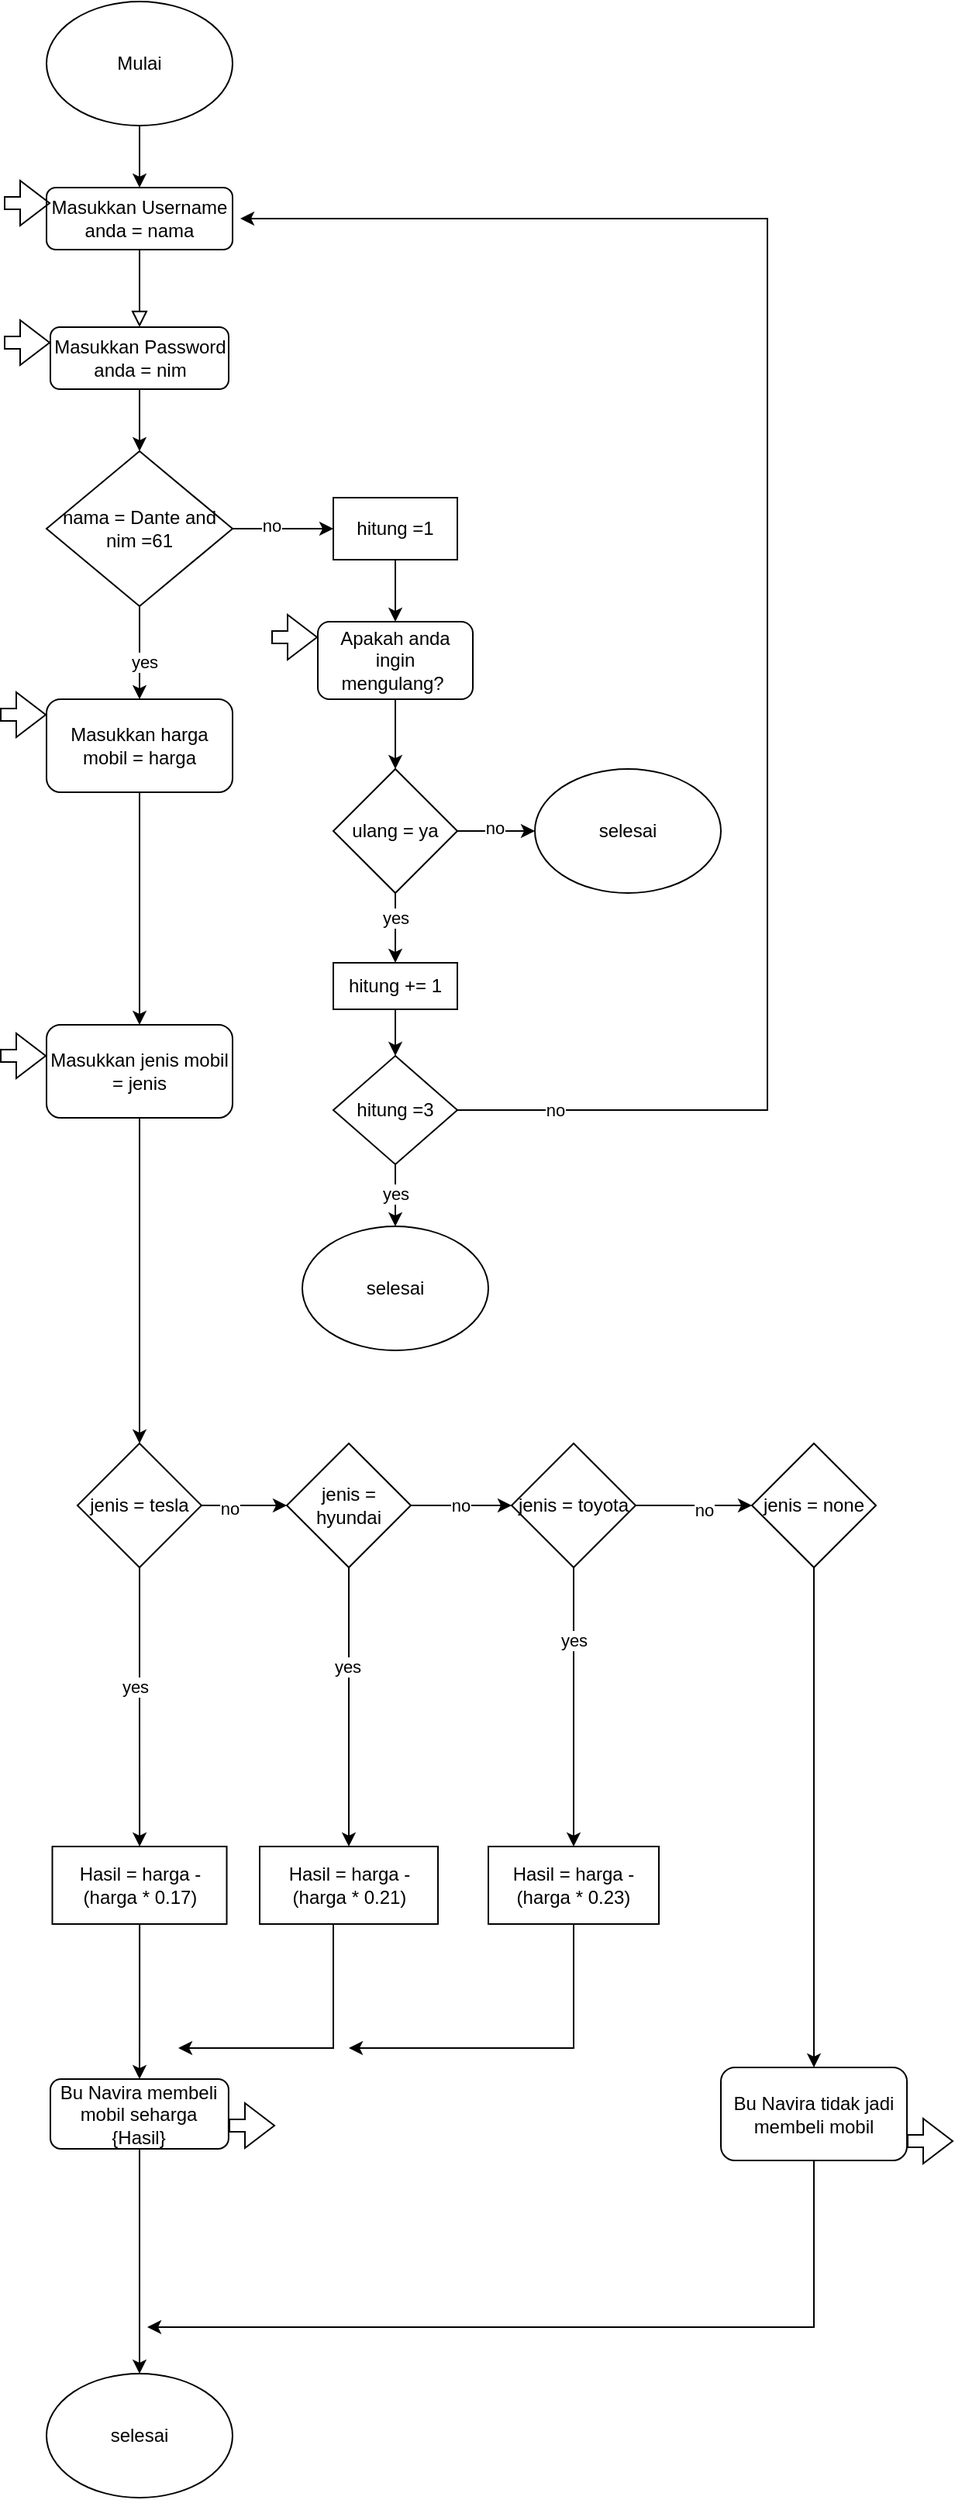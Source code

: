 <mxfile version="24.7.16">
  <diagram id="C5RBs43oDa-KdzZeNtuy" name="Page-1">
    <mxGraphModel dx="2664" dy="936" grid="1" gridSize="10" guides="1" tooltips="1" connect="1" arrows="1" fold="1" page="1" pageScale="1" pageWidth="827" pageHeight="1169" math="0" shadow="0">
      <root>
        <mxCell id="WIyWlLk6GJQsqaUBKTNV-0" />
        <mxCell id="WIyWlLk6GJQsqaUBKTNV-1" parent="WIyWlLk6GJQsqaUBKTNV-0" />
        <mxCell id="WIyWlLk6GJQsqaUBKTNV-2" value="" style="rounded=0;html=1;jettySize=auto;orthogonalLoop=1;fontSize=11;endArrow=block;endFill=0;endSize=8;strokeWidth=1;shadow=0;labelBackgroundColor=none;edgeStyle=orthogonalEdgeStyle;" parent="WIyWlLk6GJQsqaUBKTNV-1" source="WIyWlLk6GJQsqaUBKTNV-3" target="bIxAuGzw7YErUQ6G2oki-10" edge="1">
          <mxGeometry relative="1" as="geometry">
            <mxPoint x="220" y="200" as="targetPoint" />
          </mxGeometry>
        </mxCell>
        <mxCell id="WIyWlLk6GJQsqaUBKTNV-3" value="Masukkan Username anda = nama" style="rounded=1;whiteSpace=wrap;html=1;fontSize=12;glass=0;strokeWidth=1;shadow=0;" parent="WIyWlLk6GJQsqaUBKTNV-1" vertex="1">
          <mxGeometry x="155" y="130" width="120" height="40" as="geometry" />
        </mxCell>
        <mxCell id="bIxAuGzw7YErUQ6G2oki-7" value="" style="rounded=0;html=1;jettySize=auto;orthogonalLoop=1;fontSize=11;endArrow=block;endFill=0;endSize=8;strokeWidth=1;shadow=0;labelBackgroundColor=none;edgeStyle=orthogonalEdgeStyle;" edge="1" parent="WIyWlLk6GJQsqaUBKTNV-1">
          <mxGeometry y="20" relative="1" as="geometry">
            <mxPoint as="offset" />
            <mxPoint x="220" y="250" as="sourcePoint" />
            <mxPoint x="220" y="250" as="targetPoint" />
          </mxGeometry>
        </mxCell>
        <mxCell id="bIxAuGzw7YErUQ6G2oki-18" value="" style="edgeStyle=orthogonalEdgeStyle;rounded=0;orthogonalLoop=1;jettySize=auto;html=1;" edge="1" parent="WIyWlLk6GJQsqaUBKTNV-1" source="bIxAuGzw7YErUQ6G2oki-10" target="bIxAuGzw7YErUQ6G2oki-19">
          <mxGeometry relative="1" as="geometry">
            <mxPoint x="220" y="260" as="targetPoint" />
          </mxGeometry>
        </mxCell>
        <mxCell id="bIxAuGzw7YErUQ6G2oki-10" value="Masukkan Password anda = nim" style="rounded=1;whiteSpace=wrap;html=1;" vertex="1" parent="WIyWlLk6GJQsqaUBKTNV-1">
          <mxGeometry x="157.5" y="220" width="115" height="40" as="geometry" />
        </mxCell>
        <mxCell id="bIxAuGzw7YErUQ6G2oki-12" value="" style="shape=flexArrow;endArrow=classic;html=1;rounded=0;width=8;endSize=6;" edge="1" parent="WIyWlLk6GJQsqaUBKTNV-1">
          <mxGeometry width="50" height="50" relative="1" as="geometry">
            <mxPoint x="127.5" y="140" as="sourcePoint" />
            <mxPoint x="157.5" y="140" as="targetPoint" />
          </mxGeometry>
        </mxCell>
        <mxCell id="bIxAuGzw7YErUQ6G2oki-13" value="" style="shape=flexArrow;endArrow=classic;html=1;rounded=0;width=8;endSize=6;" edge="1" parent="WIyWlLk6GJQsqaUBKTNV-1">
          <mxGeometry width="50" height="50" relative="1" as="geometry">
            <mxPoint x="127.5" y="230" as="sourcePoint" />
            <mxPoint x="157.5" y="230" as="targetPoint" />
          </mxGeometry>
        </mxCell>
        <mxCell id="bIxAuGzw7YErUQ6G2oki-25" value="" style="edgeStyle=orthogonalEdgeStyle;rounded=0;orthogonalLoop=1;jettySize=auto;html=1;" edge="1" parent="WIyWlLk6GJQsqaUBKTNV-1" source="bIxAuGzw7YErUQ6G2oki-19">
          <mxGeometry relative="1" as="geometry">
            <mxPoint x="215" y="460" as="targetPoint" />
          </mxGeometry>
        </mxCell>
        <mxCell id="bIxAuGzw7YErUQ6G2oki-26" value="yes" style="edgeLabel;html=1;align=center;verticalAlign=middle;resizable=0;points=[];" vertex="1" connectable="0" parent="bIxAuGzw7YErUQ6G2oki-25">
          <mxGeometry x="0.193" y="2" relative="1" as="geometry">
            <mxPoint as="offset" />
          </mxGeometry>
        </mxCell>
        <mxCell id="mBWyk7GRFC5PoHfgAshy-56" value="" style="edgeStyle=orthogonalEdgeStyle;rounded=0;orthogonalLoop=1;jettySize=auto;html=1;" edge="1" parent="WIyWlLk6GJQsqaUBKTNV-1" source="bIxAuGzw7YErUQ6G2oki-19" target="mBWyk7GRFC5PoHfgAshy-98">
          <mxGeometry relative="1" as="geometry">
            <mxPoint x="338.5" y="350" as="targetPoint" />
          </mxGeometry>
        </mxCell>
        <mxCell id="mBWyk7GRFC5PoHfgAshy-57" value="no" style="edgeLabel;html=1;align=center;verticalAlign=middle;resizable=0;points=[];" vertex="1" connectable="0" parent="mBWyk7GRFC5PoHfgAshy-56">
          <mxGeometry x="-0.244" y="2" relative="1" as="geometry">
            <mxPoint as="offset" />
          </mxGeometry>
        </mxCell>
        <mxCell id="bIxAuGzw7YErUQ6G2oki-19" value="nama = Dante and nim =61" style="rhombus;whiteSpace=wrap;html=1;" vertex="1" parent="WIyWlLk6GJQsqaUBKTNV-1">
          <mxGeometry x="155" y="300" width="120" height="100" as="geometry" />
        </mxCell>
        <mxCell id="bIxAuGzw7YErUQ6G2oki-21" value="" style="edgeStyle=orthogonalEdgeStyle;rounded=0;orthogonalLoop=1;jettySize=auto;html=1;" edge="1" parent="WIyWlLk6GJQsqaUBKTNV-1" source="bIxAuGzw7YErUQ6G2oki-20" target="WIyWlLk6GJQsqaUBKTNV-3">
          <mxGeometry relative="1" as="geometry" />
        </mxCell>
        <mxCell id="bIxAuGzw7YErUQ6G2oki-20" value="Mulai" style="ellipse;whiteSpace=wrap;html=1;" vertex="1" parent="WIyWlLk6GJQsqaUBKTNV-1">
          <mxGeometry x="155" y="10" width="120" height="80" as="geometry" />
        </mxCell>
        <mxCell id="bIxAuGzw7YErUQ6G2oki-31" value="" style="edgeStyle=orthogonalEdgeStyle;rounded=0;orthogonalLoop=1;jettySize=auto;html=1;" edge="1" parent="WIyWlLk6GJQsqaUBKTNV-1" source="bIxAuGzw7YErUQ6G2oki-28" target="mBWyk7GRFC5PoHfgAshy-4">
          <mxGeometry relative="1" as="geometry">
            <mxPoint x="215" y="630" as="targetPoint" />
          </mxGeometry>
        </mxCell>
        <mxCell id="bIxAuGzw7YErUQ6G2oki-28" value="Masukkan harga mobil = harga" style="rounded=1;whiteSpace=wrap;html=1;" vertex="1" parent="WIyWlLk6GJQsqaUBKTNV-1">
          <mxGeometry x="155" y="460" width="120" height="60" as="geometry" />
        </mxCell>
        <mxCell id="mBWyk7GRFC5PoHfgAshy-14" value="" style="edgeStyle=orthogonalEdgeStyle;rounded=0;orthogonalLoop=1;jettySize=auto;html=1;" edge="1" parent="WIyWlLk6GJQsqaUBKTNV-1" source="mBWyk7GRFC5PoHfgAshy-4" target="mBWyk7GRFC5PoHfgAshy-15">
          <mxGeometry relative="1" as="geometry">
            <mxPoint x="218" y="660" as="targetPoint" />
          </mxGeometry>
        </mxCell>
        <mxCell id="mBWyk7GRFC5PoHfgAshy-4" value="Masukkan jenis mobil = jenis" style="rounded=1;whiteSpace=wrap;html=1;" vertex="1" parent="WIyWlLk6GJQsqaUBKTNV-1">
          <mxGeometry x="155" y="670" width="120" height="60" as="geometry" />
        </mxCell>
        <mxCell id="mBWyk7GRFC5PoHfgAshy-5" value="" style="shape=flexArrow;endArrow=classic;html=1;rounded=0;width=8;endSize=6;" edge="1" parent="WIyWlLk6GJQsqaUBKTNV-1">
          <mxGeometry width="50" height="50" relative="1" as="geometry">
            <mxPoint x="125" y="470" as="sourcePoint" />
            <mxPoint x="155" y="470" as="targetPoint" />
          </mxGeometry>
        </mxCell>
        <mxCell id="mBWyk7GRFC5PoHfgAshy-6" value="" style="shape=flexArrow;endArrow=classic;html=1;rounded=0;width=8;endSize=6;" edge="1" parent="WIyWlLk6GJQsqaUBKTNV-1">
          <mxGeometry width="50" height="50" relative="1" as="geometry">
            <mxPoint x="125" y="690" as="sourcePoint" />
            <mxPoint x="155" y="690" as="targetPoint" />
          </mxGeometry>
        </mxCell>
        <mxCell id="mBWyk7GRFC5PoHfgAshy-17" value="" style="edgeStyle=orthogonalEdgeStyle;rounded=0;orthogonalLoop=1;jettySize=auto;html=1;" edge="1" parent="WIyWlLk6GJQsqaUBKTNV-1" source="mBWyk7GRFC5PoHfgAshy-15" target="mBWyk7GRFC5PoHfgAshy-18">
          <mxGeometry relative="1" as="geometry">
            <mxPoint x="217.5" y="810" as="targetPoint" />
          </mxGeometry>
        </mxCell>
        <mxCell id="mBWyk7GRFC5PoHfgAshy-24" value="yes" style="edgeLabel;html=1;align=center;verticalAlign=middle;resizable=0;points=[];" vertex="1" connectable="0" parent="mBWyk7GRFC5PoHfgAshy-17">
          <mxGeometry x="-0.149" y="-3" relative="1" as="geometry">
            <mxPoint as="offset" />
          </mxGeometry>
        </mxCell>
        <mxCell id="mBWyk7GRFC5PoHfgAshy-29" value="" style="edgeStyle=orthogonalEdgeStyle;rounded=0;orthogonalLoop=1;jettySize=auto;html=1;" edge="1" parent="WIyWlLk6GJQsqaUBKTNV-1" source="mBWyk7GRFC5PoHfgAshy-15" target="mBWyk7GRFC5PoHfgAshy-31">
          <mxGeometry relative="1" as="geometry">
            <mxPoint x="335" y="690" as="targetPoint" />
          </mxGeometry>
        </mxCell>
        <mxCell id="mBWyk7GRFC5PoHfgAshy-30" value="no" style="edgeLabel;html=1;align=center;verticalAlign=middle;resizable=0;points=[];" vertex="1" connectable="0" parent="mBWyk7GRFC5PoHfgAshy-29">
          <mxGeometry x="-0.352" y="-2" relative="1" as="geometry">
            <mxPoint as="offset" />
          </mxGeometry>
        </mxCell>
        <mxCell id="mBWyk7GRFC5PoHfgAshy-15" value="jenis = tesla" style="rhombus;whiteSpace=wrap;html=1;" vertex="1" parent="WIyWlLk6GJQsqaUBKTNV-1">
          <mxGeometry x="174.97" y="940" width="80" height="80" as="geometry" />
        </mxCell>
        <mxCell id="mBWyk7GRFC5PoHfgAshy-20" value="" style="edgeStyle=orthogonalEdgeStyle;rounded=0;orthogonalLoop=1;jettySize=auto;html=1;" edge="1" parent="WIyWlLk6GJQsqaUBKTNV-1" source="mBWyk7GRFC5PoHfgAshy-18" target="mBWyk7GRFC5PoHfgAshy-22">
          <mxGeometry relative="1" as="geometry">
            <mxPoint x="215.048" y="895" as="targetPoint" />
          </mxGeometry>
        </mxCell>
        <mxCell id="mBWyk7GRFC5PoHfgAshy-18" value="Hasil = harga - (harga * 0.17)" style="rounded=0;whiteSpace=wrap;html=1;" vertex="1" parent="WIyWlLk6GJQsqaUBKTNV-1">
          <mxGeometry x="158.75" y="1200" width="112.5" height="50" as="geometry" />
        </mxCell>
        <mxCell id="mBWyk7GRFC5PoHfgAshy-26" value="" style="edgeStyle=orthogonalEdgeStyle;rounded=0;orthogonalLoop=1;jettySize=auto;html=1;" edge="1" parent="WIyWlLk6GJQsqaUBKTNV-1" source="mBWyk7GRFC5PoHfgAshy-22" target="mBWyk7GRFC5PoHfgAshy-27">
          <mxGeometry relative="1" as="geometry">
            <mxPoint x="214.975" y="982.5" as="targetPoint" />
          </mxGeometry>
        </mxCell>
        <mxCell id="mBWyk7GRFC5PoHfgAshy-22" value="Bu Navira membeli mobil seharga {Hasil}" style="rounded=1;whiteSpace=wrap;html=1;" vertex="1" parent="WIyWlLk6GJQsqaUBKTNV-1">
          <mxGeometry x="157.5" y="1350" width="114.95" height="45" as="geometry" />
        </mxCell>
        <mxCell id="mBWyk7GRFC5PoHfgAshy-23" value="" style="shape=flexArrow;endArrow=classic;html=1;rounded=0;width=8;endSize=6;" edge="1" parent="WIyWlLk6GJQsqaUBKTNV-1">
          <mxGeometry width="50" height="50" relative="1" as="geometry">
            <mxPoint x="272.5" y="1380" as="sourcePoint" />
            <mxPoint x="302.5" y="1380" as="targetPoint" />
          </mxGeometry>
        </mxCell>
        <mxCell id="mBWyk7GRFC5PoHfgAshy-27" value="selesai" style="ellipse;whiteSpace=wrap;html=1;" vertex="1" parent="WIyWlLk6GJQsqaUBKTNV-1">
          <mxGeometry x="154.995" y="1540" width="120" height="80" as="geometry" />
        </mxCell>
        <mxCell id="mBWyk7GRFC5PoHfgAshy-33" value="" style="edgeStyle=orthogonalEdgeStyle;rounded=0;orthogonalLoop=1;jettySize=auto;html=1;" edge="1" parent="WIyWlLk6GJQsqaUBKTNV-1" source="mBWyk7GRFC5PoHfgAshy-31" target="mBWyk7GRFC5PoHfgAshy-34">
          <mxGeometry relative="1" as="geometry">
            <mxPoint x="335" y="820" as="targetPoint" />
          </mxGeometry>
        </mxCell>
        <mxCell id="mBWyk7GRFC5PoHfgAshy-47" value="yes" style="edgeLabel;html=1;align=center;verticalAlign=middle;resizable=0;points=[];" vertex="1" connectable="0" parent="mBWyk7GRFC5PoHfgAshy-33">
          <mxGeometry x="-0.29" y="-1" relative="1" as="geometry">
            <mxPoint as="offset" />
          </mxGeometry>
        </mxCell>
        <mxCell id="mBWyk7GRFC5PoHfgAshy-44" value="" style="edgeStyle=orthogonalEdgeStyle;rounded=0;orthogonalLoop=1;jettySize=auto;html=1;" edge="1" parent="WIyWlLk6GJQsqaUBKTNV-1" source="mBWyk7GRFC5PoHfgAshy-31" target="mBWyk7GRFC5PoHfgAshy-46">
          <mxGeometry relative="1" as="geometry">
            <mxPoint x="450" y="690" as="targetPoint" />
          </mxGeometry>
        </mxCell>
        <mxCell id="mBWyk7GRFC5PoHfgAshy-48" value="no" style="edgeLabel;html=1;align=center;verticalAlign=middle;resizable=0;points=[];" vertex="1" connectable="0" parent="mBWyk7GRFC5PoHfgAshy-44">
          <mxGeometry x="0.13" y="3" relative="1" as="geometry">
            <mxPoint x="-5" y="3" as="offset" />
          </mxGeometry>
        </mxCell>
        <mxCell id="mBWyk7GRFC5PoHfgAshy-31" value="jenis = hyundai" style="rhombus;whiteSpace=wrap;html=1;" vertex="1" parent="WIyWlLk6GJQsqaUBKTNV-1">
          <mxGeometry x="310" y="940" width="80" height="80" as="geometry" />
        </mxCell>
        <mxCell id="mBWyk7GRFC5PoHfgAshy-124" style="edgeStyle=orthogonalEdgeStyle;rounded=0;orthogonalLoop=1;jettySize=auto;html=1;exitX=0.5;exitY=1;exitDx=0;exitDy=0;" edge="1" parent="WIyWlLk6GJQsqaUBKTNV-1" source="mBWyk7GRFC5PoHfgAshy-34">
          <mxGeometry relative="1" as="geometry">
            <mxPoint x="240" y="1330" as="targetPoint" />
            <Array as="points">
              <mxPoint x="340" y="1250" />
              <mxPoint x="340" y="1330" />
            </Array>
          </mxGeometry>
        </mxCell>
        <mxCell id="mBWyk7GRFC5PoHfgAshy-34" value="Hasil = harga - (harga * 0.21)" style="rounded=0;whiteSpace=wrap;html=1;" vertex="1" parent="WIyWlLk6GJQsqaUBKTNV-1">
          <mxGeometry x="292.5" y="1200" width="115" height="50" as="geometry" />
        </mxCell>
        <mxCell id="mBWyk7GRFC5PoHfgAshy-50" value="" style="edgeStyle=orthogonalEdgeStyle;rounded=0;orthogonalLoop=1;jettySize=auto;html=1;" edge="1" parent="WIyWlLk6GJQsqaUBKTNV-1" source="mBWyk7GRFC5PoHfgAshy-46" target="mBWyk7GRFC5PoHfgAshy-51">
          <mxGeometry relative="1" as="geometry">
            <mxPoint x="450" y="810" as="targetPoint" />
          </mxGeometry>
        </mxCell>
        <mxCell id="mBWyk7GRFC5PoHfgAshy-54" value="yes" style="edgeLabel;html=1;align=center;verticalAlign=middle;resizable=0;points=[];" vertex="1" connectable="0" parent="mBWyk7GRFC5PoHfgAshy-50">
          <mxGeometry x="-0.61" relative="1" as="geometry">
            <mxPoint y="12" as="offset" />
          </mxGeometry>
        </mxCell>
        <mxCell id="mBWyk7GRFC5PoHfgAshy-126" value="" style="edgeStyle=orthogonalEdgeStyle;rounded=0;orthogonalLoop=1;jettySize=auto;html=1;" edge="1" parent="WIyWlLk6GJQsqaUBKTNV-1" source="mBWyk7GRFC5PoHfgAshy-46" target="mBWyk7GRFC5PoHfgAshy-127">
          <mxGeometry relative="1" as="geometry">
            <mxPoint x="615" y="980" as="targetPoint" />
          </mxGeometry>
        </mxCell>
        <mxCell id="mBWyk7GRFC5PoHfgAshy-128" value="no" style="edgeLabel;html=1;align=center;verticalAlign=middle;resizable=0;points=[];" vertex="1" connectable="0" parent="mBWyk7GRFC5PoHfgAshy-126">
          <mxGeometry x="0.179" y="-3" relative="1" as="geometry">
            <mxPoint as="offset" />
          </mxGeometry>
        </mxCell>
        <mxCell id="mBWyk7GRFC5PoHfgAshy-46" value="jenis = toyota" style="rhombus;whiteSpace=wrap;html=1;" vertex="1" parent="WIyWlLk6GJQsqaUBKTNV-1">
          <mxGeometry x="455" y="940" width="80" height="80" as="geometry" />
        </mxCell>
        <mxCell id="mBWyk7GRFC5PoHfgAshy-113" style="edgeStyle=orthogonalEdgeStyle;rounded=0;orthogonalLoop=1;jettySize=auto;html=1;exitX=0.5;exitY=1;exitDx=0;exitDy=0;" edge="1" parent="WIyWlLk6GJQsqaUBKTNV-1" source="mBWyk7GRFC5PoHfgAshy-51">
          <mxGeometry relative="1" as="geometry">
            <mxPoint x="350" y="1330" as="targetPoint" />
            <Array as="points">
              <mxPoint x="495" y="1330" />
            </Array>
          </mxGeometry>
        </mxCell>
        <mxCell id="mBWyk7GRFC5PoHfgAshy-51" value="Hasil = harga - (harga * 0.23)" style="rounded=0;whiteSpace=wrap;html=1;" vertex="1" parent="WIyWlLk6GJQsqaUBKTNV-1">
          <mxGeometry x="440" y="1200" width="110" height="50" as="geometry" />
        </mxCell>
        <mxCell id="mBWyk7GRFC5PoHfgAshy-100" value="" style="edgeStyle=orthogonalEdgeStyle;rounded=0;orthogonalLoop=1;jettySize=auto;html=1;" edge="1" parent="WIyWlLk6GJQsqaUBKTNV-1" source="mBWyk7GRFC5PoHfgAshy-98" target="mBWyk7GRFC5PoHfgAshy-102">
          <mxGeometry relative="1" as="geometry">
            <mxPoint x="380" y="440" as="targetPoint" />
          </mxGeometry>
        </mxCell>
        <mxCell id="mBWyk7GRFC5PoHfgAshy-98" value="hitung =1" style="rounded=0;whiteSpace=wrap;html=1;" vertex="1" parent="WIyWlLk6GJQsqaUBKTNV-1">
          <mxGeometry x="340" y="330" width="80" height="40" as="geometry" />
        </mxCell>
        <mxCell id="mBWyk7GRFC5PoHfgAshy-103" style="edgeStyle=orthogonalEdgeStyle;rounded=0;orthogonalLoop=1;jettySize=auto;html=1;" edge="1" parent="WIyWlLk6GJQsqaUBKTNV-1" source="mBWyk7GRFC5PoHfgAshy-102" target="mBWyk7GRFC5PoHfgAshy-104">
          <mxGeometry relative="1" as="geometry">
            <mxPoint x="380" y="490" as="targetPoint" />
          </mxGeometry>
        </mxCell>
        <mxCell id="mBWyk7GRFC5PoHfgAshy-102" value="Apakah anda ingin mengulang?&amp;nbsp;" style="rounded=1;whiteSpace=wrap;html=1;" vertex="1" parent="WIyWlLk6GJQsqaUBKTNV-1">
          <mxGeometry x="330" y="410" width="100" height="50" as="geometry" />
        </mxCell>
        <mxCell id="mBWyk7GRFC5PoHfgAshy-105" style="edgeStyle=orthogonalEdgeStyle;rounded=0;orthogonalLoop=1;jettySize=auto;html=1;exitX=0.5;exitY=1;exitDx=0;exitDy=0;" edge="1" parent="WIyWlLk6GJQsqaUBKTNV-1" source="mBWyk7GRFC5PoHfgAshy-104" target="mBWyk7GRFC5PoHfgAshy-107">
          <mxGeometry relative="1" as="geometry">
            <mxPoint x="380" y="630" as="targetPoint" />
          </mxGeometry>
        </mxCell>
        <mxCell id="mBWyk7GRFC5PoHfgAshy-106" value="yes" style="edgeLabel;html=1;align=center;verticalAlign=middle;resizable=0;points=[];" vertex="1" connectable="0" parent="mBWyk7GRFC5PoHfgAshy-105">
          <mxGeometry x="0.048" relative="1" as="geometry">
            <mxPoint y="-8" as="offset" />
          </mxGeometry>
        </mxCell>
        <mxCell id="mBWyk7GRFC5PoHfgAshy-120" style="edgeStyle=orthogonalEdgeStyle;rounded=0;orthogonalLoop=1;jettySize=auto;html=1;exitX=1;exitY=0.5;exitDx=0;exitDy=0;" edge="1" parent="WIyWlLk6GJQsqaUBKTNV-1" source="mBWyk7GRFC5PoHfgAshy-104" target="mBWyk7GRFC5PoHfgAshy-123">
          <mxGeometry relative="1" as="geometry">
            <mxPoint x="480" y="545" as="targetPoint" />
          </mxGeometry>
        </mxCell>
        <mxCell id="mBWyk7GRFC5PoHfgAshy-121" value="no" style="edgeLabel;html=1;align=center;verticalAlign=middle;resizable=0;points=[];" vertex="1" connectable="0" parent="mBWyk7GRFC5PoHfgAshy-120">
          <mxGeometry x="-0.052" y="2" relative="1" as="geometry">
            <mxPoint as="offset" />
          </mxGeometry>
        </mxCell>
        <mxCell id="mBWyk7GRFC5PoHfgAshy-104" value="ulang = ya" style="rhombus;whiteSpace=wrap;html=1;" vertex="1" parent="WIyWlLk6GJQsqaUBKTNV-1">
          <mxGeometry x="340" y="505" width="80" height="80" as="geometry" />
        </mxCell>
        <mxCell id="mBWyk7GRFC5PoHfgAshy-108" style="edgeStyle=orthogonalEdgeStyle;rounded=0;orthogonalLoop=1;jettySize=auto;html=1;exitX=0.5;exitY=1;exitDx=0;exitDy=0;" edge="1" parent="WIyWlLk6GJQsqaUBKTNV-1" source="mBWyk7GRFC5PoHfgAshy-107" target="mBWyk7GRFC5PoHfgAshy-111">
          <mxGeometry relative="1" as="geometry">
            <mxPoint x="380.216" y="700" as="targetPoint" />
          </mxGeometry>
        </mxCell>
        <mxCell id="mBWyk7GRFC5PoHfgAshy-107" value="hitung += 1" style="rounded=0;whiteSpace=wrap;html=1;" vertex="1" parent="WIyWlLk6GJQsqaUBKTNV-1">
          <mxGeometry x="340" y="630" width="80" height="30" as="geometry" />
        </mxCell>
        <mxCell id="mBWyk7GRFC5PoHfgAshy-114" style="edgeStyle=orthogonalEdgeStyle;rounded=0;orthogonalLoop=1;jettySize=auto;html=1;exitX=0.5;exitY=1;exitDx=0;exitDy=0;" edge="1" parent="WIyWlLk6GJQsqaUBKTNV-1" source="mBWyk7GRFC5PoHfgAshy-111" target="mBWyk7GRFC5PoHfgAshy-115">
          <mxGeometry relative="1" as="geometry">
            <mxPoint x="379.857" y="820" as="targetPoint" />
          </mxGeometry>
        </mxCell>
        <mxCell id="mBWyk7GRFC5PoHfgAshy-116" value="yes" style="edgeLabel;html=1;align=center;verticalAlign=middle;resizable=0;points=[];" vertex="1" connectable="0" parent="mBWyk7GRFC5PoHfgAshy-114">
          <mxGeometry x="-0.057" relative="1" as="geometry">
            <mxPoint as="offset" />
          </mxGeometry>
        </mxCell>
        <mxCell id="mBWyk7GRFC5PoHfgAshy-117" style="edgeStyle=orthogonalEdgeStyle;rounded=0;orthogonalLoop=1;jettySize=auto;html=1;exitX=1;exitY=0.5;exitDx=0;exitDy=0;" edge="1" parent="WIyWlLk6GJQsqaUBKTNV-1" source="mBWyk7GRFC5PoHfgAshy-111">
          <mxGeometry relative="1" as="geometry">
            <mxPoint x="280" y="150" as="targetPoint" />
            <Array as="points">
              <mxPoint x="620" y="725" />
              <mxPoint x="620" y="150" />
            </Array>
          </mxGeometry>
        </mxCell>
        <mxCell id="mBWyk7GRFC5PoHfgAshy-118" value="no" style="edgeLabel;html=1;align=center;verticalAlign=middle;resizable=0;points=[];" vertex="1" connectable="0" parent="mBWyk7GRFC5PoHfgAshy-117">
          <mxGeometry x="-0.887" relative="1" as="geometry">
            <mxPoint as="offset" />
          </mxGeometry>
        </mxCell>
        <mxCell id="mBWyk7GRFC5PoHfgAshy-111" value="hitung =3" style="rhombus;whiteSpace=wrap;html=1;" vertex="1" parent="WIyWlLk6GJQsqaUBKTNV-1">
          <mxGeometry x="340" y="690" width="80" height="70" as="geometry" />
        </mxCell>
        <mxCell id="mBWyk7GRFC5PoHfgAshy-115" value="selesai" style="ellipse;whiteSpace=wrap;html=1;" vertex="1" parent="WIyWlLk6GJQsqaUBKTNV-1">
          <mxGeometry x="319.997" y="800" width="120" height="80" as="geometry" />
        </mxCell>
        <mxCell id="mBWyk7GRFC5PoHfgAshy-119" value="" style="shape=flexArrow;endArrow=classic;html=1;rounded=0;width=8;endSize=6;" edge="1" parent="WIyWlLk6GJQsqaUBKTNV-1">
          <mxGeometry width="50" height="50" relative="1" as="geometry">
            <mxPoint x="300" y="420" as="sourcePoint" />
            <mxPoint x="330" y="420" as="targetPoint" />
          </mxGeometry>
        </mxCell>
        <mxCell id="mBWyk7GRFC5PoHfgAshy-123" value="selesai" style="ellipse;whiteSpace=wrap;html=1;" vertex="1" parent="WIyWlLk6GJQsqaUBKTNV-1">
          <mxGeometry x="470" y="505" width="120" height="80" as="geometry" />
        </mxCell>
        <mxCell id="mBWyk7GRFC5PoHfgAshy-129" style="edgeStyle=orthogonalEdgeStyle;rounded=0;orthogonalLoop=1;jettySize=auto;html=1;" edge="1" parent="WIyWlLk6GJQsqaUBKTNV-1" source="mBWyk7GRFC5PoHfgAshy-127" target="mBWyk7GRFC5PoHfgAshy-131">
          <mxGeometry relative="1" as="geometry">
            <mxPoint x="650" y="1330" as="targetPoint" />
          </mxGeometry>
        </mxCell>
        <mxCell id="mBWyk7GRFC5PoHfgAshy-127" value="jenis = none" style="rhombus;whiteSpace=wrap;html=1;" vertex="1" parent="WIyWlLk6GJQsqaUBKTNV-1">
          <mxGeometry x="610" y="940" width="80" height="80" as="geometry" />
        </mxCell>
        <mxCell id="mBWyk7GRFC5PoHfgAshy-134" value="" style="edgeStyle=orthogonalEdgeStyle;rounded=0;orthogonalLoop=1;jettySize=auto;html=1;" edge="1" parent="WIyWlLk6GJQsqaUBKTNV-1" source="mBWyk7GRFC5PoHfgAshy-131">
          <mxGeometry relative="1" as="geometry">
            <mxPoint x="220" y="1510" as="targetPoint" />
            <Array as="points">
              <mxPoint x="650" y="1510" />
              <mxPoint x="650" y="1510" />
            </Array>
          </mxGeometry>
        </mxCell>
        <mxCell id="mBWyk7GRFC5PoHfgAshy-131" value="Bu Navira tidak jadi membeli mobil" style="rounded=1;whiteSpace=wrap;html=1;" vertex="1" parent="WIyWlLk6GJQsqaUBKTNV-1">
          <mxGeometry x="590" y="1342.5" width="120" height="60" as="geometry" />
        </mxCell>
        <mxCell id="mBWyk7GRFC5PoHfgAshy-132" value="" style="shape=flexArrow;endArrow=classic;html=1;rounded=0;width=8;endSize=6;" edge="1" parent="WIyWlLk6GJQsqaUBKTNV-1">
          <mxGeometry width="50" height="50" relative="1" as="geometry">
            <mxPoint x="710" y="1390" as="sourcePoint" />
            <mxPoint x="740" y="1390" as="targetPoint" />
          </mxGeometry>
        </mxCell>
      </root>
    </mxGraphModel>
  </diagram>
</mxfile>
